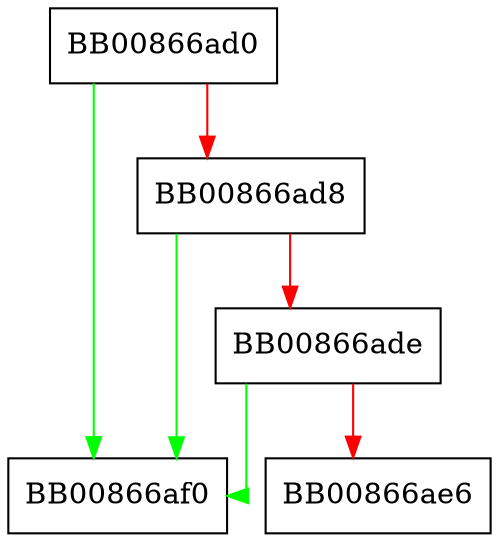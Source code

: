 digraph signal {
  node [shape="box"];
  graph [splines=ortho];
  BB00866ad0 -> BB00866af0 [color="green"];
  BB00866ad0 -> BB00866ad8 [color="red"];
  BB00866ad8 -> BB00866af0 [color="green"];
  BB00866ad8 -> BB00866ade [color="red"];
  BB00866ade -> BB00866af0 [color="green"];
  BB00866ade -> BB00866ae6 [color="red"];
}
